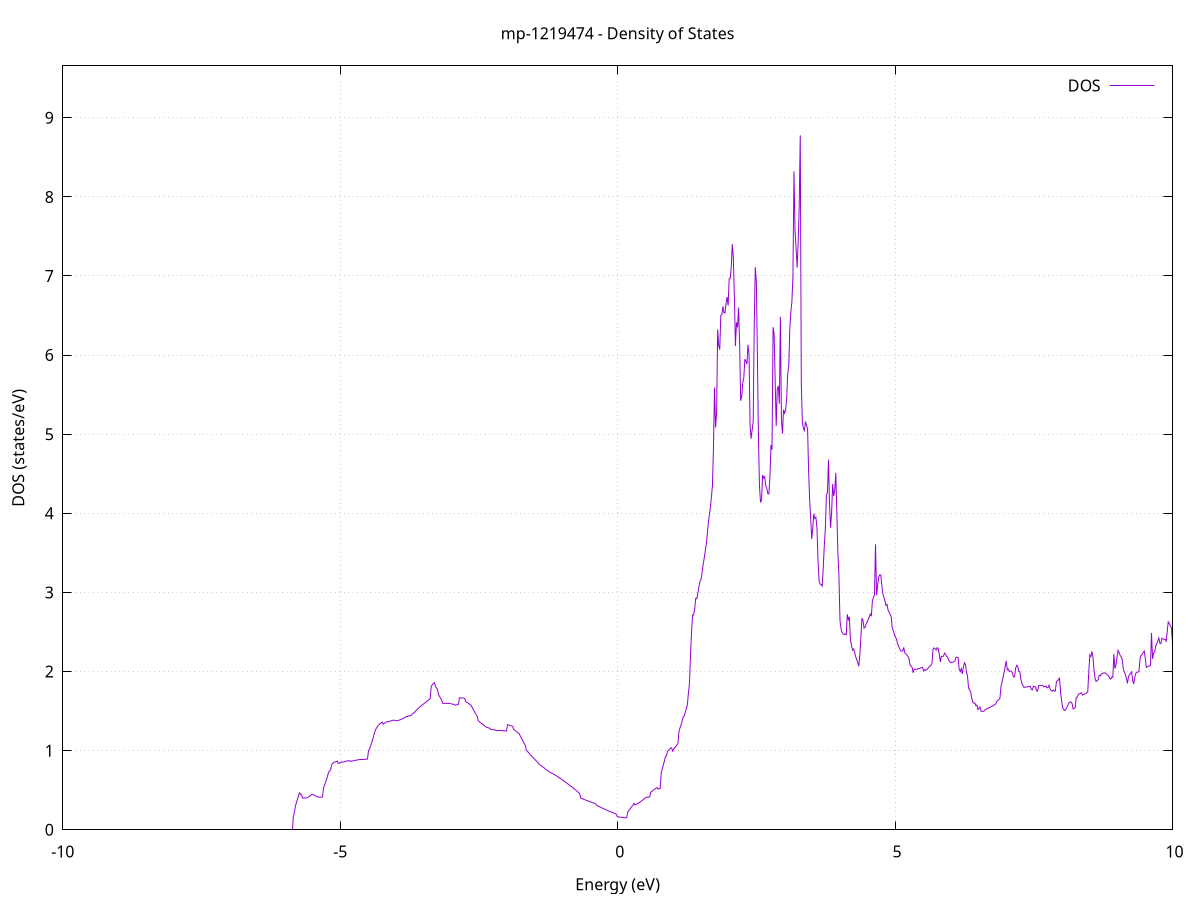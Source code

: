 set title 'mp-1219474 - Density of States'
set xlabel 'Energy (eV)'
set ylabel 'DOS (states/eV)'
set grid
set xrange [-10:10]
set yrange [0:9.656]
set xzeroaxis lt -1
set terminal png size 800,600
set output 'mp-1219474_dos_gnuplot.png'
plot '-' using 1:2 with lines title 'DOS'
-7.561700 0.000000
-7.542900 0.000000
-7.524100 0.000000
-7.505200 0.000000
-7.486400 0.000000
-7.467500 0.000000
-7.448700 0.000000
-7.429800 0.000000
-7.411000 0.000000
-7.392200 0.000000
-7.373300 0.000000
-7.354500 0.000000
-7.335600 0.000000
-7.316800 0.000000
-7.298000 0.000000
-7.279100 0.000000
-7.260300 0.000000
-7.241400 0.000000
-7.222600 0.000000
-7.203700 0.000000
-7.184900 0.000000
-7.166100 0.000000
-7.147200 0.000000
-7.128400 0.000000
-7.109500 0.000000
-7.090700 0.000000
-7.071900 0.000000
-7.053000 0.000000
-7.034200 0.000000
-7.015300 0.000000
-6.996500 0.000000
-6.977600 0.000000
-6.958800 0.000000
-6.940000 0.000000
-6.921100 0.000000
-6.902300 0.000000
-6.883400 0.000000
-6.864600 0.000000
-6.845800 0.000000
-6.826900 0.000000
-6.808100 0.000000
-6.789200 0.000000
-6.770400 0.000000
-6.751500 0.000000
-6.732700 0.000000
-6.713900 0.000000
-6.695000 0.000000
-6.676200 0.000000
-6.657300 0.000000
-6.638500 0.000000
-6.619700 0.000000
-6.600800 0.000000
-6.582000 0.000000
-6.563100 0.000000
-6.544300 0.000000
-6.525400 0.000000
-6.506600 0.000000
-6.487800 0.000000
-6.468900 0.000000
-6.450100 0.000000
-6.431200 0.000000
-6.412400 0.000000
-6.393600 0.000000
-6.374700 0.000000
-6.355900 0.000000
-6.337000 0.000000
-6.318200 0.000000
-6.299300 0.000000
-6.280500 0.000000
-6.261700 0.000000
-6.242800 0.000000
-6.224000 0.000000
-6.205100 0.000000
-6.186300 0.000000
-6.167400 0.000000
-6.148600 0.000000
-6.129800 0.000000
-6.110900 0.000000
-6.092100 0.000000
-6.073200 0.000000
-6.054400 0.000000
-6.035600 0.000000
-6.016700 0.000000
-5.997900 0.000000
-5.979000 0.000000
-5.960200 0.000000
-5.941300 0.000000
-5.922500 0.000000
-5.903700 0.000000
-5.884800 0.000000
-5.866000 0.000000
-5.847100 0.150500
-5.828300 0.216200
-5.809500 0.290000
-5.790600 0.341400
-5.771800 0.384000
-5.752900 0.426600
-5.734100 0.469100
-5.715200 0.445500
-5.696400 0.442000
-5.677600 0.400700
-5.658700 0.401200
-5.639900 0.401600
-5.621000 0.402000
-5.602200 0.404400
-5.583400 0.409700
-5.564500 0.416900
-5.545700 0.427600
-5.526800 0.438400
-5.508000 0.449300
-5.489100 0.443100
-5.470300 0.439900
-5.451500 0.434300
-5.432600 0.419900
-5.413800 0.417000
-5.394900 0.414100
-5.376100 0.411800
-5.357300 0.411600
-5.338400 0.412600
-5.319600 0.415700
-5.300700 0.530000
-5.281900 0.565100
-5.263000 0.603100
-5.244200 0.643900
-5.225400 0.687500
-5.206500 0.733900
-5.187700 0.742200
-5.168800 0.772100
-5.150000 0.828100
-5.131200 0.842100
-5.112300 0.852300
-5.093500 0.855300
-5.074600 0.862200
-5.055800 0.868800
-5.036900 0.839800
-5.018100 0.844400
-4.999300 0.850300
-4.980400 0.857700
-4.961600 0.854500
-4.942700 0.857100
-4.923900 0.860500
-4.905100 0.864600
-4.886200 0.867900
-4.867400 0.870300
-4.848500 0.871900
-4.829700 0.874500
-4.810800 0.865700
-4.792000 0.867700
-4.773200 0.870300
-4.754300 0.873500
-4.735500 0.877400
-4.716600 0.879100
-4.697800 0.881400
-4.679000 0.884900
-4.660100 0.885700
-4.641300 0.889400
-4.622400 0.887400
-4.603600 0.888200
-4.584700 0.889200
-4.565900 0.890200
-4.547100 0.891100
-4.528200 0.892100
-4.509400 0.892900
-4.490500 0.995800
-4.471700 1.023800
-4.452900 1.060000
-4.434000 1.099600
-4.415200 1.142400
-4.396300 1.188600
-4.377500 1.238100
-4.358600 1.271600
-4.339800 1.293300
-4.321000 1.312000
-4.302100 1.327900
-4.283300 1.340800
-4.264400 1.351000
-4.245600 1.360400
-4.226800 1.335700
-4.207900 1.344700
-4.189100 1.351700
-4.170200 1.360900
-4.151400 1.370600
-4.132500 1.365800
-4.113700 1.371100
-4.094900 1.376000
-4.076000 1.379900
-4.057200 1.383100
-4.038300 1.385200
-4.019500 1.384400
-4.000600 1.375700
-3.981800 1.378100
-3.963000 1.381000
-3.944100 1.384600
-3.925300 1.388800
-3.906400 1.393800
-3.887600 1.399900
-3.868800 1.407400
-3.849900 1.414900
-3.831100 1.422500
-3.812200 1.430100
-3.793400 1.431200
-3.774500 1.435900
-3.755700 1.440200
-3.736900 1.444300
-3.718000 1.447900
-3.699200 1.463300
-3.680300 1.474000
-3.661500 1.481100
-3.642700 1.500900
-3.623800 1.513600
-3.605000 1.526500
-3.586100 1.539000
-3.567300 1.550600
-3.548400 1.561900
-3.529600 1.573600
-3.510800 1.583900
-3.491900 1.594100
-3.473100 1.604400
-3.454200 1.614600
-3.435400 1.625200
-3.416600 1.635800
-3.397700 1.646500
-3.378900 1.657300
-3.360000 1.811100
-3.341200 1.831500
-3.322300 1.848200
-3.303500 1.861500
-3.284700 1.815500
-3.265800 1.794900
-3.247000 1.774200
-3.228100 1.710400
-3.209300 1.685200
-3.190500 1.660900
-3.171600 1.638800
-3.152800 1.599300
-3.133900 1.598200
-3.115100 1.597700
-3.096200 1.597900
-3.077400 1.597700
-3.058600 1.597600
-3.039700 1.597800
-3.020900 1.598100
-3.002000 1.592100
-2.983200 1.589600
-2.964400 1.587400
-2.945500 1.585500
-2.926700 1.573900
-2.907800 1.578000
-2.889000 1.581700
-2.870100 1.584600
-2.851300 1.666700
-2.832500 1.667800
-2.813600 1.667700
-2.794800 1.666400
-2.775900 1.663800
-2.757100 1.660100
-2.738300 1.620000
-2.719400 1.612500
-2.700600 1.604300
-2.681700 1.595100
-2.662900 1.580100
-2.644000 1.577300
-2.625200 1.551500
-2.606400 1.526500
-2.587500 1.502400
-2.568700 1.475400
-2.549800 1.455100
-2.531000 1.435400
-2.512200 1.378200
-2.493300 1.367100
-2.474500 1.356400
-2.455600 1.345900
-2.436800 1.335400
-2.417900 1.325200
-2.399100 1.315000
-2.380300 1.305000
-2.361400 1.295100
-2.342600 1.293400
-2.323700 1.287700
-2.304900 1.282300
-2.286100 1.267900
-2.267200 1.266300
-2.248400 1.265200
-2.229500 1.264200
-2.210700 1.259900
-2.191800 1.258100
-2.173000 1.251500
-2.154200 1.256000
-2.135300 1.255100
-2.116500 1.252200
-2.097600 1.252200
-2.078800 1.252000
-2.060000 1.251500
-2.041100 1.250600
-2.022300 1.249100
-2.003400 1.247600
-1.984600 1.328400
-1.965700 1.326700
-1.946900 1.318900
-1.928100 1.316300
-1.909200 1.312300
-1.890400 1.307200
-1.871500 1.266700
-1.852700 1.257000
-1.833800 1.246800
-1.815000 1.235800
-1.796200 1.224000
-1.777300 1.219400
-1.758500 1.190500
-1.739600 1.164700
-1.720800 1.139400
-1.702000 1.114600
-1.683100 1.090500
-1.664300 1.067000
-1.645400 1.006200
-1.626600 0.991300
-1.607700 0.976500
-1.588900 0.961700
-1.570100 0.947400
-1.551200 0.933100
-1.532400 0.919200
-1.513500 0.905600
-1.494700 0.889600
-1.475900 0.876800
-1.457000 0.864200
-1.438200 0.851700
-1.419300 0.829400
-1.400500 0.820100
-1.381600 0.810900
-1.362800 0.801600
-1.344000 0.792300
-1.325100 0.783100
-1.306300 0.768800
-1.287400 0.759600
-1.268600 0.750400
-1.249800 0.741200
-1.230900 0.732200
-1.212100 0.723200
-1.193200 0.714200
-1.174400 0.712400
-1.155500 0.704500
-1.136700 0.696500
-1.117900 0.688300
-1.099000 0.680200
-1.080200 0.671900
-1.061300 0.659000
-1.042500 0.655500
-1.023700 0.645700
-1.004800 0.635700
-0.986000 0.626000
-0.967100 0.615700
-0.948300 0.605900
-0.929400 0.596100
-0.910600 0.586400
-0.891800 0.576800
-0.872900 0.567100
-0.854100 0.555000
-0.835200 0.545400
-0.816400 0.540800
-0.797600 0.527300
-0.778700 0.514100
-0.759900 0.506200
-0.741000 0.493600
-0.722200 0.481200
-0.703300 0.469100
-0.684500 0.457200
-0.665700 0.402400
-0.646800 0.397300
-0.628000 0.392000
-0.609100 0.384200
-0.590300 0.379300
-0.571500 0.374500
-0.552600 0.369500
-0.533800 0.364600
-0.514900 0.359500
-0.496100 0.354400
-0.477200 0.349300
-0.458400 0.344000
-0.439600 0.338800
-0.420700 0.337600
-0.401900 0.329300
-0.383000 0.311100
-0.364200 0.304400
-0.345400 0.297400
-0.326500 0.290900
-0.307700 0.284500
-0.288800 0.278100
-0.270000 0.271900
-0.251100 0.265700
-0.232300 0.259600
-0.213500 0.253600
-0.194600 0.247700
-0.175800 0.242000
-0.156900 0.236400
-0.138100 0.230900
-0.119300 0.225400
-0.100400 0.220100
-0.081600 0.214900
-0.062700 0.208800
-0.043900 0.203700
-0.025000 0.198700
-0.006200 0.165400
0.012600 0.163300
0.031500 0.161300
0.050300 0.159300
0.069200 0.157300
0.088000 0.155300
0.106800 0.153500
0.125700 0.151700
0.144500 0.149800
0.163400 0.152300
0.182200 0.228300
0.201100 0.243600
0.219900 0.259800
0.238700 0.276900
0.257600 0.294900
0.276400 0.313700
0.295300 0.333500
0.314100 0.313100
0.333000 0.320900
0.351800 0.328800
0.370600 0.336600
0.389500 0.344400
0.408300 0.352300
0.427200 0.361800
0.446000 0.372300
0.464800 0.383100
0.483700 0.394100
0.502500 0.405300
0.521400 0.409300
0.540200 0.414900
0.559100 0.410000
0.577900 0.417000
0.596700 0.474800
0.615600 0.484800
0.634400 0.495600
0.653300 0.505900
0.672100 0.515600
0.690900 0.524800
0.709800 0.533500
0.728600 0.514400
0.747500 0.517300
0.766300 0.520500
0.785200 0.718700
0.804000 0.764800
0.822800 0.814600
0.841700 0.867600
0.860500 0.923900
0.879400 0.934200
0.898200 0.991400
0.917000 1.005900
0.935900 1.019200
0.954700 1.031600
0.973600 1.036200
0.992400 0.993200
1.011300 1.017200
1.030100 1.041400
1.048900 1.051500
1.067800 1.070200
1.086600 1.092300
1.105500 1.245900
1.124300 1.288700
1.143100 1.324900
1.162000 1.374800
1.180800 1.426200
1.199700 1.437000
1.218500 1.482100
1.237400 1.529400
1.256200 1.576200
1.275000 1.725900
1.293900 1.843000
1.312700 2.205200
1.331600 2.489300
1.350400 2.717500
1.369200 2.715000
1.388100 2.786900
1.406900 2.924500
1.425800 2.920800
1.444600 2.988000
1.463500 3.064600
1.482300 3.138400
1.501100 3.160900
1.520000 3.240800
1.538800 3.342600
1.557700 3.422300
1.576500 3.509700
1.595300 3.598800
1.614200 3.721900
1.633000 3.871500
1.651900 3.972500
1.670700 4.069800
1.689600 4.205400
1.708400 4.347000
1.727200 4.835800
1.746100 5.589400
1.764900 5.084700
1.783800 5.279600
1.802600 6.324700
1.821400 6.117000
1.840300 6.069700
1.859100 6.501400
1.878000 6.513700
1.896800 6.615800
1.915700 6.535200
1.934500 6.533400
1.953300 6.651600
1.972200 6.733400
1.991000 6.627300
2.009900 6.964100
2.028700 6.970000
2.047500 7.106900
2.066400 7.402900
2.085200 7.228000
2.104100 6.741700
2.122900 6.115100
2.141800 6.413300
2.160600 6.350300
2.179400 6.601200
2.198300 6.148600
2.217100 5.423000
2.236000 5.478800
2.254800 5.653800
2.273700 5.713200
2.292500 5.948700
2.311300 5.922600
2.330200 5.885700
2.349000 6.130500
2.367900 6.006700
2.386700 5.113700
2.405500 4.944800
2.424400 5.056400
2.443200 5.161900
2.462100 6.394900
2.480900 7.112900
2.499800 6.921800
2.518600 6.010000
2.537400 4.971800
2.556300 4.342100
2.575100 4.138400
2.594000 4.166200
2.612800 4.484100
2.631600 4.446300
2.650500 4.463800
2.669300 4.348900
2.688200 4.317000
2.707000 4.248800
2.725900 4.246700
2.744700 4.460200
2.763500 4.863100
2.782400 4.804800
2.801200 6.353000
2.820100 6.264700
2.838900 5.674500
2.857700 5.102700
2.876600 5.571800
2.895400 5.610200
2.914300 5.384600
2.933100 6.483500
2.952000 5.175500
2.970800 5.008100
2.989600 5.310200
3.008500 5.265300
3.027300 5.305300
3.046200 5.447900
3.065000 5.764600
3.083800 5.861600
3.102700 6.329600
3.121500 6.545300
3.140400 6.671600
3.159200 6.996000
3.178100 8.321800
3.196900 7.580600
3.215700 7.350800
3.234600 7.106100
3.253400 7.419900
3.272300 7.883000
3.291100 8.778300
3.309900 5.636000
3.328800 5.151000
3.347600 5.071000
3.366500 5.047000
3.385300 5.160800
3.404200 5.109600
3.423000 5.072400
3.441800 4.534700
3.460700 4.171100
3.479500 3.932800
3.498400 3.675100
3.517200 3.818200
3.536000 3.994500
3.554900 3.934700
3.573700 3.949400
3.592600 3.810400
3.611400 3.406200
3.630300 3.149800
3.649100 3.105400
3.667900 3.100300
3.686800 3.080000
3.705600 3.305900
3.724500 3.594700
3.743300 3.805000
3.762100 4.225400
3.781000 4.261100
3.799800 4.679100
3.818700 4.120500
3.837500 3.817300
3.856400 4.013500
3.875200 4.370200
3.894000 4.217600
3.912900 4.289600
3.931700 4.510600
3.950600 4.006800
3.969400 3.505500
3.988200 3.212300
4.007100 2.646700
4.025900 2.543000
4.044800 2.493600
4.063600 2.475400
4.082500 2.467900
4.101300 2.475000
4.120100 2.465900
4.139000 2.723400
4.157800 2.656200
4.176700 2.691100
4.195500 2.398600
4.214300 2.332500
4.233200 2.271600
4.252000 2.284600
4.270900 2.244800
4.289700 2.189000
4.308600 2.152000
4.327400 2.112300
4.346200 2.067800
4.365100 2.218200
4.383900 2.434500
4.402800 2.674800
4.421600 2.647900
4.440500 2.549400
4.459300 2.559100
4.478100 2.600700
4.497000 2.629300
4.515800 2.658100
4.534700 2.693000
4.553500 2.726300
4.572300 2.699600
4.591200 2.895500
4.610000 2.933900
4.628900 2.969700
4.647700 3.609100
4.666600 2.963700
4.685400 3.092200
4.704200 3.193300
4.723100 3.223300
4.741900 3.220600
4.760800 3.093900
4.779600 2.981300
4.798400 2.939200
4.817300 2.890900
4.836100 2.835000
4.855000 2.849300
4.873800 2.776100
4.892700 2.749800
4.911500 2.723900
4.930300 2.694500
4.949200 2.552100
4.968000 2.511700
4.986900 2.478000
5.005700 2.428400
5.024500 2.416100
5.043400 2.355200
5.062200 2.322500
5.081100 2.290500
5.099900 2.264200
5.118800 2.257000
5.137600 2.260700
5.156400 2.305700
5.175300 2.237100
5.194100 2.222600
5.213000 2.209700
5.231800 2.191100
5.250600 2.166000
5.269500 2.084500
5.288300 2.068600
5.307200 2.053500
5.326000 1.984600
5.344900 2.030100
5.363700 2.030800
5.382500 2.030100
5.401400 2.029700
5.420200 2.036700
5.439100 2.039400
5.457900 2.045300
5.476700 2.050000
5.495600 2.053300
5.514400 2.006000
5.533300 2.023300
5.552100 2.015100
5.571000 2.025500
5.589800 2.038700
5.608600 2.053600
5.627500 2.067200
5.646300 2.079400
5.665200 2.105600
5.684000 2.282100
5.702800 2.298500
5.721700 2.287500
5.740500 2.270400
5.759400 2.302400
5.778200 2.287900
5.797100 2.220300
5.815900 2.122300
5.834700 2.191400
5.853600 2.192700
5.872400 2.195000
5.891300 2.233300
5.910100 2.221600
5.928900 2.189900
5.947800 2.181900
5.966600 2.141100
5.985500 2.124600
6.004300 2.112300
6.023200 2.120000
6.042000 2.117800
6.060800 2.125000
6.079700 2.135000
6.098500 2.181800
6.117400 2.180200
6.136200 2.176400
6.155000 2.033000
6.173900 1.999900
6.192700 2.035800
6.211600 1.969800
6.230400 2.053000
6.249300 2.110500
6.268100 2.090200
6.286900 1.994100
6.305800 1.942000
6.324600 1.790200
6.343500 1.767100
6.362300 1.744100
6.381100 1.666600
6.400000 1.614600
6.418800 1.602100
6.437700 1.602400
6.456500 1.568200
6.475400 1.576500
6.494200 1.518700
6.513000 1.533700
6.531900 1.552100
6.550700 1.497600
6.569600 1.498600
6.588400 1.496300
6.607300 1.503000
6.626100 1.518800
6.644900 1.525600
6.663800 1.532500
6.682600 1.539500
6.701500 1.544400
6.720300 1.551200
6.739100 1.558800
6.758000 1.566100
6.776800 1.573700
6.795700 1.581700
6.814500 1.590700
6.833400 1.624000
6.852200 1.634900
6.871000 1.647200
6.889900 1.660500
6.908700 1.810500
6.927600 1.866600
6.946400 1.927200
6.965200 1.992100
6.984100 2.061500
7.002900 2.135200
7.021800 2.022200
7.040600 2.029800
7.059500 2.002500
7.078300 2.008800
7.097100 2.001900
7.116000 1.982100
7.134800 1.930400
7.153700 1.937700
7.172500 2.040200
7.191300 2.078100
7.210200 2.067200
7.229000 2.004300
7.247900 1.998200
7.266700 1.903100
7.285600 1.851200
7.304400 1.823500
7.323200 1.800900
7.342100 1.801600
7.360900 1.803900
7.379800 1.806800
7.398600 1.808900
7.417400 1.811900
7.436300 1.813200
7.455100 1.775600
7.474000 1.768300
7.492800 1.815700
7.511700 1.810100
7.530500 1.803900
7.549300 1.757400
7.568200 1.752800
7.587000 1.823200
7.605900 1.822600
7.624700 1.822400
7.643500 1.822500
7.662400 1.822900
7.681200 1.807100
7.700100 1.812000
7.718900 1.817700
7.737800 1.794100
7.756600 1.797400
7.775400 1.826900
7.794300 1.776700
7.813100 1.764300
7.832000 1.753500
7.850800 1.766200
7.869600 1.751000
7.888500 1.754300
7.907300 1.866800
7.926200 1.887900
7.945000 1.894400
7.963900 1.922000
7.982700 1.736900
8.001500 1.630200
8.020400 1.540500
8.039200 1.518100
8.058100 1.508100
8.076900 1.523300
8.095700 1.544500
8.114600 1.575800
8.133400 1.603600
8.152300 1.616600
8.171100 1.614000
8.190000 1.596600
8.208800 1.528000
8.227600 1.533200
8.246500 1.543900
8.265300 1.674900
8.284200 1.679200
8.303000 1.712100
8.321800 1.719000
8.340700 1.724800
8.359500 1.730700
8.378400 1.702700
8.397200 1.708600
8.416100 1.715500
8.434900 1.723400
8.453700 1.732200
8.472600 1.743400
8.491400 1.997200
8.510300 2.209600
8.529100 2.190000
8.547900 2.255300
8.566800 2.179300
8.585600 2.017900
8.604500 1.910300
8.623300 1.875200
8.642200 1.883500
8.661000 1.898600
8.679800 1.953700
8.698700 1.946000
8.717500 1.968800
8.736400 1.976800
8.755200 1.981700
8.774100 1.983200
8.792900 1.980700
8.811700 1.969000
8.830600 1.957200
8.849400 1.945600
8.868300 1.914500
8.887100 1.905500
8.905900 1.930800
8.924800 1.924600
8.943600 2.221100
8.962500 2.037000
8.981300 2.085700
9.000200 2.175800
9.019000 2.267900
9.037800 2.241200
9.056700 2.203800
9.075500 2.183900
9.094400 2.151400
9.113200 2.029300
9.132000 1.996800
9.150900 1.966400
9.169700 1.913300
9.188600 1.850500
9.207400 1.938600
9.226300 1.962400
9.245100 1.980200
9.263900 1.997700
9.282800 1.884400
9.301600 1.843400
9.320500 1.930200
9.339300 1.980900
9.358100 1.988000
9.377000 1.993900
9.395800 2.001000
9.414700 2.165500
9.433500 2.202400
9.452400 2.217500
9.471200 2.238900
9.490000 2.258100
9.508900 2.172600
9.527700 2.053700
9.546600 2.059600
9.565400 2.066100
9.584200 2.072800
9.603100 2.080400
9.621900 2.487800
9.640800 2.159200
9.659600 2.236300
9.678500 2.243400
9.697300 2.320500
9.716100 2.354100
9.735000 2.388500
9.753800 2.423300
9.772700 2.357000
9.791500 2.354800
9.810300 2.420300
9.829200 2.411400
9.848000 2.408300
9.866900 2.407400
9.885700 2.384000
9.904600 2.505000
9.923400 2.628500
9.942200 2.606900
9.961100 2.582700
9.979900 2.553100
9.998800 2.380500
10.017600 2.386100
10.036400 2.313100
10.055300 2.341400
10.074100 2.530800
10.093000 2.587600
10.111800 2.635200
10.130700 2.700200
10.149500 3.796600
10.168300 2.942200
10.187200 2.944500
10.206000 2.944700
10.224900 2.942800
10.243700 2.874000
10.262500 2.758400
10.281400 2.709100
10.300200 2.817100
10.319100 2.758900
10.337900 2.796500
10.356800 2.813400
10.375600 2.851800
10.394400 2.817800
10.413300 2.816500
10.432100 2.822800
10.451000 2.827800
10.469800 2.991400
10.488600 2.879400
10.507500 2.628900
10.526300 2.699800
10.545200 2.730300
10.564000 2.744400
10.582900 2.756600
10.601700 2.725000
10.620500 2.720300
10.639400 2.717600
10.658200 2.738900
10.677100 2.785900
10.695900 2.748100
10.714700 2.631100
10.733600 2.561400
10.752400 2.562700
10.771300 2.565900
10.790100 2.539500
10.809000 2.621000
10.827800 2.926600
10.846600 2.916700
10.865500 2.643400
10.884300 2.635900
10.903200 2.645900
10.922000 2.667900
10.940900 2.668400
10.959700 2.716000
10.978500 2.740600
10.997400 2.754700
11.016200 2.774200
11.035100 2.810200
11.053900 2.679000
11.072700 2.609400
11.091600 2.638100
11.110400 2.665500
11.129300 2.685600
11.148100 2.852100
11.167000 2.887000
11.185800 2.909800
11.204600 2.755200
11.223500 2.759700
11.242300 2.922700
11.261200 2.916200
11.280000 2.975200
11.298800 2.999200
11.317700 2.841500
11.336500 2.777600
11.355400 2.780100
11.374200 2.768800
11.393100 2.758700
11.411900 2.714700
11.430700 2.567500
11.449600 2.581500
11.468400 2.620100
11.487300 3.015900
11.506100 2.451500
11.524900 2.443700
11.543800 2.413300
11.562600 2.400100
11.581500 2.385100
11.600300 2.368100
11.619200 2.394700
11.638000 2.377400
11.656800 2.362300
11.675700 2.345100
11.694500 2.317600
11.713400 2.245600
11.732200 2.226800
11.751000 2.222700
11.769900 2.204800
11.788700 2.355100
11.807600 2.371900
11.826400 2.392300
11.845300 2.332200
11.864100 2.415400
11.882900 2.384900
11.901800 2.660100
11.920600 2.579200
11.939500 2.298100
11.958300 2.281000
11.977100 2.263800
11.996000 2.170400
12.014800 2.146300
12.033700 2.151900
12.052500 2.345100
12.071400 2.369400
12.090200 2.369000
12.109000 2.139800
12.127900 2.163000
12.146700 2.187100
12.165600 2.228600
12.184400 2.236500
12.203200 2.513300
12.222100 2.201000
12.240900 2.175300
12.259800 2.127500
12.278600 2.201400
12.297500 2.206500
12.316300 2.283700
12.335100 2.547000
12.354000 2.615000
12.372800 2.427700
12.391700 2.472400
12.410500 2.475200
12.429300 2.447500
12.448200 2.457300
12.467000 2.403400
12.485900 2.477100
12.504700 2.515800
12.523600 2.634400
12.542400 2.473600
12.561200 2.477900
12.580100 2.441800
12.598900 2.531500
12.617800 2.506800
12.636600 2.479200
12.655400 2.450900
12.674300 2.431700
12.693100 2.347800
12.712000 2.311300
12.730800 2.221300
12.749700 2.169600
12.768500 2.153200
12.787300 2.080700
12.806200 2.072100
12.825000 2.088800
12.843900 2.100700
12.862700 2.080700
12.881500 2.058400
12.900400 2.084400
12.919200 2.129500
12.938100 2.124600
12.956900 2.119900
12.975800 2.063500
12.994600 2.073600
13.013400 2.085800
13.032300 2.099000
13.051100 2.048900
13.070000 1.974500
13.088800 1.972600
13.107700 2.021000
13.126500 2.038500
13.145300 2.029800
13.164200 2.041500
13.183000 2.048500
13.201900 2.083400
13.220700 2.171700
13.239500 2.370200
13.258400 2.420100
13.277200 2.548200
13.296100 2.522800
13.314900 2.447800
13.333800 2.232500
13.352600 2.289800
13.371400 2.401800
13.390300 2.405200
13.409100 2.413000
13.428000 2.415100
13.446800 2.299300
13.465600 2.221100
13.484500 2.065300
13.503300 2.020400
13.522200 2.031800
13.541000 2.024000
13.559900 1.955900
13.578700 1.977900
13.597500 1.998100
13.616400 2.018700
13.635200 2.040200
13.654100 2.070300
13.672900 2.085200
13.691700 2.122200
13.710600 2.157500
13.729400 2.192800
13.748300 2.243600
13.767100 2.326400
13.786000 2.404200
13.804800 2.453600
13.823600 2.430200
13.842500 2.409800
13.861300 2.230000
13.880200 2.154500
13.899000 2.097700
13.917800 2.058500
13.936700 2.047600
13.955500 2.243800
13.974400 2.012500
13.993200 1.994600
14.012100 2.016600
14.030900 2.008500
14.049700 2.006600
14.068600 2.006100
14.087400 2.037800
14.106300 1.995500
14.125100 2.059000
14.143900 2.006700
14.162800 1.976300
14.181600 1.977600
14.200500 1.990800
14.219300 2.013200
14.238200 2.025800
14.257000 2.051300
14.275800 2.040000
14.294700 2.063000
14.313500 2.220700
14.332400 2.342200
14.351200 2.416100
14.370000 2.349800
14.388900 2.421400
14.407700 2.487000
14.426600 2.231900
14.445400 2.151000
14.464300 2.186500
14.483100 2.266300
14.501900 2.431700
14.520800 2.475500
14.539600 2.573300
14.558500 2.558900
14.577300 2.608900
14.596100 2.663300
14.615000 2.761100
14.633800 2.836600
14.652700 2.955900
14.671500 3.070400
14.690400 3.021000
14.709200 2.940600
14.728000 2.971100
14.746900 2.892300
14.765700 2.893100
14.784600 3.306100
14.803400 3.009500
14.822200 2.959600
14.841100 2.938700
14.859900 2.917700
14.878800 2.896800
14.897600 2.875800
14.916500 2.800100
14.935300 2.783200
14.954100 2.766300
14.973000 2.887900
14.991800 3.056800
15.010700 3.012400
15.029500 2.900400
15.048300 2.818700
15.067200 2.838000
15.086000 2.804500
15.104900 2.773300
15.123700 2.760400
15.142600 2.703600
15.161400 2.666700
15.180200 2.707400
15.199100 2.734900
15.217900 2.775000
15.236800 2.722600
15.255600 2.720800
15.274500 2.720100
15.293300 2.713500
15.312100 2.718000
15.331000 2.598900
15.349800 2.601000
15.368700 2.654100
15.387500 2.671500
15.406300 2.749200
15.425200 2.768900
15.444000 3.234500
15.462900 2.965700
15.481700 2.925200
15.500600 2.944700
15.519400 2.942600
15.538200 3.020000
15.557100 2.990900
15.575900 2.949800
15.594800 2.940100
15.613600 3.009800
15.632400 3.105100
15.651300 3.132400
15.670100 3.207200
15.689000 3.474400
15.707800 3.250700
15.726700 3.235200
15.745500 3.284700
15.764300 3.381600
15.783200 3.404300
15.802000 3.460100
15.820900 3.520300
15.839700 3.586300
15.858500 3.635100
15.877400 3.658100
15.896200 3.570000
15.915100 3.585700
15.933900 3.601500
15.952800 3.658000
15.971600 3.637100
15.990400 3.582200
16.009300 3.502300
16.028100 3.436300
16.047000 3.389700
16.065800 3.383700
16.084600 3.375800
16.103500 3.500700
16.122300 3.542600
16.141200 3.960200
16.160000 3.578700
16.178900 3.447400
16.197700 3.507300
16.216500 3.517500
16.235400 3.492500
16.254200 3.461900
16.273100 3.416200
16.291900 3.194800
16.310700 3.180800
16.329600 3.168500
16.348400 3.161800
16.367300 3.166100
16.386100 3.182400
16.405000 3.196100
16.423800 3.210800
16.442600 3.212600
16.461500 3.287000
16.480300 3.397100
16.499200 3.455200
16.518000 3.450100
16.536800 3.445100
16.555700 3.672900
16.574500 3.692800
16.593400 3.725400
16.612200 3.610700
16.631100 3.765900
16.649900 3.708500
16.668700 3.684900
16.687600 3.522100
16.706400 3.507700
16.725300 3.528600
16.744100 3.628700
16.762900 3.696800
16.781800 3.691100
16.800600 3.798600
16.819500 3.800100
16.838300 3.710300
16.857200 3.518400
16.876000 3.519400
16.894800 3.524100
16.913700 3.601000
16.932500 3.657100
16.951400 3.729400
16.970200 3.968200
16.989000 4.014900
17.007900 3.750300
17.026700 3.657100
17.045600 3.505900
17.064400 3.633300
17.083300 3.676200
17.102100 3.699600
17.120900 3.816200
17.139800 3.919000
17.158600 3.864600
17.177500 3.816700
17.196300 3.606600
17.215200 3.695600
17.234000 3.617500
17.252800 3.583600
17.271700 3.548400
17.290500 3.437800
17.309400 3.425000
17.328200 3.557900
17.347000 3.538800
17.365900 4.015400
17.384700 3.929400
17.403600 3.715600
17.422400 3.818700
17.441300 3.858500
17.460100 3.853100
17.478900 3.450000
17.497800 3.502600
17.516600 3.550700
17.535500 3.494200
17.554300 3.441200
17.573100 3.427100
17.592000 4.262300
17.610800 3.621800
17.629700 3.617900
17.648500 4.387000
17.667400 3.748300
17.686200 3.698500
17.705000 3.668200
17.723900 3.521300
17.742700 3.407800
17.761600 3.379300
17.780400 3.329300
17.799200 3.487000
17.818100 3.280600
17.836900 3.158500
17.855800 3.132100
17.874600 3.163600
17.893500 3.259300
17.912300 3.352300
17.931100 3.439600
17.950000 3.678600
17.968800 3.811600
17.987700 3.883400
18.006500 4.059900
18.025300 4.105100
18.044200 4.317200
18.063000 4.455000
18.081900 4.570300
18.100700 4.249800
18.119600 4.086700
18.138400 3.920400
18.157200 3.576400
18.176100 3.681700
18.194900 3.673200
18.213800 3.608400
18.232600 3.652400
18.251400 3.569300
18.270300 3.314500
18.289100 3.300300
18.308000 3.398700
18.326800 3.451000
18.345700 3.390500
18.364500 3.440800
18.383300 3.346000
18.402200 3.312200
18.421000 3.285200
18.439900 3.356700
18.458700 3.476500
18.477500 3.500200
18.496400 3.487500
18.515200 3.610700
18.534100 3.674500
18.552900 3.767400
18.571800 3.925300
18.590600 3.821500
18.609400 3.874100
18.628300 3.995000
18.647100 4.022700
18.666000 3.821400
18.684800 3.776900
18.703600 3.729900
18.722500 3.649100
18.741300 3.746500
18.760200 3.945900
18.779000 3.781800
18.797900 3.629200
18.816700 3.929300
18.835500 4.143600
18.854400 3.587000
18.873200 3.633400
18.892100 3.717400
18.910900 3.790600
18.929700 4.064300
18.948600 4.595700
18.967400 4.270100
18.986300 4.150700
19.005100 4.061500
19.024000 3.860400
19.042800 3.804100
19.061600 3.762300
19.080500 3.767900
19.099300 3.922200
19.118200 3.897300
19.137000 3.982800
19.155800 4.082200
19.174700 4.279000
19.193500 4.291500
19.212400 4.318700
19.231200 4.268700
19.250100 4.264400
19.268900 4.263700
19.287700 4.282200
19.306600 4.253000
19.325400 4.110100
19.344300 4.270700
19.363100 4.242700
19.382000 3.946200
19.400800 3.571000
19.419600 3.552800
19.438500 3.469900
19.457300 3.357400
19.476200 3.330900
19.495000 3.295400
19.513800 3.601800
19.532700 3.796900
19.551500 3.963400
19.570400 4.207800
19.589200 4.009800
19.608100 4.020300
19.626900 4.050200
19.645700 4.165200
19.664600 4.271200
19.683400 4.429500
19.702300 4.358000
19.721100 4.660100
19.739900 4.732900
19.758800 4.477900
19.777600 4.454500
19.796500 4.394700
19.815300 4.414000
19.834200 4.581300
19.853000 4.328200
19.871800 4.253600
19.890700 4.183900
19.909500 4.119200
19.928400 4.136000
19.947200 4.588300
19.966000 3.824900
19.984900 3.726000
20.003700 3.788100
20.022600 3.971600
20.041400 3.946700
20.060300 3.985500
20.079100 3.888100
20.097900 3.883400
20.116800 3.914900
20.135600 3.939500
20.154500 3.967400
20.173300 4.029100
20.192100 3.937900
20.211000 3.897100
20.229800 3.757000
20.248700 3.731100
20.267500 3.707100
20.286400 3.840700
20.305200 3.810500
20.324000 3.752100
20.342900 3.822800
20.361700 3.791600
20.380600 3.803700
20.399400 3.769700
20.418200 3.801100
20.437100 3.826500
20.455900 5.389100
20.474800 3.813900
20.493600 3.674700
20.512500 3.494300
20.531300 3.480400
20.550100 3.462200
20.569000 3.462500
20.587800 3.487100
20.606700 3.429600
20.625500 3.457000
20.644300 3.576900
20.663200 3.659900
20.682000 3.643700
20.700900 3.737100
20.719700 4.024900
20.738600 3.902300
20.757400 3.917600
20.776200 3.949000
20.795100 3.773300
20.813900 3.775800
20.832800 3.853000
20.851600 3.851400
20.870400 4.377300
20.889300 4.369100
20.908100 4.531400
20.927000 6.118500
20.945800 5.530400
20.964700 5.399700
20.983500 5.364300
21.002300 5.250100
21.021200 4.971100
21.040000 4.773400
21.058900 4.682400
21.077700 4.385000
21.096500 4.711600
21.115400 3.711000
21.134200 3.612600
21.153100 3.677700
21.171900 4.051400
21.190800 3.830700
21.209600 3.808000
21.228400 3.883700
21.247300 3.912400
21.266100 3.956500
21.285000 4.588900
21.303800 4.093500
21.322600 4.733500
21.341500 4.039000
21.360300 4.281200
21.379200 4.554100
21.398000 4.613800
21.416900 4.323700
21.435700 4.897400
21.454500 4.625000
21.473400 4.923800
21.492200 5.230100
21.511100 5.225200
21.529900 4.823500
21.548800 4.741700
21.567600 4.735500
21.586400 4.750900
21.605300 4.702400
21.624100 4.715600
21.643000 4.734700
21.661800 4.676800
21.680600 4.498300
21.699500 4.397000
21.718300 4.460100
21.737200 4.962700
21.756000 4.323700
21.774900 4.278400
21.793700 4.169300
21.812500 4.165300
21.831400 4.086800
21.850200 4.005200
21.869100 3.994900
21.887900 4.185800
21.906700 4.091700
21.925600 4.023800
21.944400 3.921100
21.963300 4.153900
21.982100 4.192600
22.001000 4.250600
22.019800 4.831400
22.038600 4.205800
22.057500 4.209300
22.076300 4.450300
22.095200 4.379800
22.114000 4.406800
22.132800 4.203100
22.151700 4.263300
22.170500 4.339400
22.189400 4.454800
22.208200 5.717700
22.227100 4.320500
22.245900 4.348400
22.264700 4.445500
22.283600 4.405700
22.302400 4.350300
22.321300 4.335400
22.340100 4.294200
22.358900 4.334900
22.377800 4.205300
22.396600 4.266500
22.415500 4.153100
22.434300 4.041100
22.453200 3.990100
22.472000 4.155000
22.490800 4.159600
22.509700 4.202400
22.528500 4.222400
22.547400 4.365900
22.566200 4.639200
22.585000 4.883600
22.603900 4.815100
22.622700 4.425900
22.641600 4.415900
22.660400 4.570500
22.679300 4.644700
22.698100 4.718400
22.716900 5.426700
22.735800 5.287500
22.754600 5.023700
22.773500 5.239700
22.792300 5.205900
22.811100 5.317700
22.830000 5.432300
22.848800 5.192800
22.867700 5.094000
22.886500 5.015000
22.905400 5.060500
22.924200 5.170600
22.943000 5.382100
22.961900 5.381600
22.980700 5.247300
22.999600 5.259300
23.018400 5.222800
23.037200 5.048800
23.056100 5.055400
23.074900 4.923300
23.093800 4.971600
23.112600 5.136300
23.131500 5.009600
23.150300 5.001300
23.169100 4.794700
23.188000 4.864700
23.206800 4.460100
23.225700 4.477000
23.244500 4.840000
23.263300 4.778600
23.282200 5.515000
23.301000 5.660900
23.319900 5.159400
23.338700 4.671100
23.357600 4.683300
23.376400 4.620400
23.395200 4.555300
23.414100 4.566500
23.432900 4.707500
23.451800 4.739400
23.470600 4.659200
23.489400 4.630700
23.508300 4.852100
23.527100 5.061400
23.546000 5.118300
23.564800 5.192400
23.583700 5.195800
23.602500 5.545900
23.621300 5.576600
23.640200 5.558900
23.659000 5.461000
23.677900 5.939700
23.696700 5.485500
23.715600 4.699900
23.734400 4.843500
23.753200 4.744400
23.772100 4.612800
23.790900 4.403100
23.809800 4.205800
23.828600 4.131700
23.847400 4.058200
23.866300 3.951500
23.885100 3.876200
23.904000 3.944600
23.922800 4.839100
23.941700 4.942900
23.960500 4.732800
23.979300 4.915900
23.998200 4.571100
24.017000 4.460300
24.035900 4.873700
24.054700 4.991100
24.073500 4.897000
24.092400 4.728900
24.111200 4.667800
24.130100 4.650800
24.148900 4.679500
24.167800 5.805100
24.186600 4.372300
24.205400 4.248200
24.224300 4.394100
24.243100 4.690400
24.262000 4.816600
24.280800 4.966300
24.299600 5.052800
24.318500 5.017600
24.337300 5.040400
24.356200 5.043100
24.375000 5.098000
24.393900 5.051100
24.412700 5.053900
24.431500 5.051700
24.450400 5.049100
24.469200 5.410100
24.488100 6.424400
24.506900 5.612900
24.525700 4.753200
24.544600 4.629100
24.563400 4.753100
24.582300 4.678400
24.601100 5.613200
24.620000 5.070300
24.638800 5.246700
24.657600 4.773300
24.676500 4.731800
24.695300 4.880100
24.714200 4.740800
24.733000 4.648900
24.751800 4.717800
24.770700 4.637500
24.789500 4.746100
24.808400 4.931100
24.827200 5.101200
24.846100 4.935800
24.864900 4.964600
24.883700 5.214300
24.902600 5.432900
24.921400 5.478700
24.940300 5.656200
24.959100 5.910600
24.977900 6.025800
24.996800 6.258000
25.015600 7.400500
25.034500 6.652000
25.053300 5.971200
25.072200 5.321600
25.091000 5.208400
25.109800 5.041100
25.128700 4.908600
25.147500 4.828500
25.166400 5.137800
25.185200 5.039500
25.204000 5.258100
25.222900 5.290500
25.241700 5.316000
25.260600 5.704400
25.279400 5.216500
25.298300 5.588900
25.317100 5.731200
25.335900 5.528600
25.354800 6.080700
25.373600 5.440900
25.392500 5.170700
25.411300 5.225900
25.430100 5.262900
25.449000 5.497500
25.467800 5.604700
25.486700 5.370600
25.505500 5.303500
25.524400 5.194900
25.543200 5.015900
25.562000 4.996200
25.580900 4.786400
25.599700 5.035600
25.618600 4.855400
25.637400 4.930200
25.656200 5.010100
25.675100 4.889600
25.693900 4.755800
25.712800 4.726300
25.731600 4.754300
25.750500 4.816900
25.769300 4.841900
25.788100 5.473900
25.807000 5.532400
25.825800 5.598700
25.844700 5.471700
25.863500 5.153500
25.882400 5.083400
25.901200 5.131100
25.920000 5.211400
25.938900 5.232000
25.957700 4.700100
25.976600 4.466600
25.995400 4.412800
26.014200 4.360000
26.033100 4.343500
26.051900 4.366900
26.070800 4.839000
26.089600 5.293000
26.108500 5.370300
26.127300 4.580800
26.146100 4.392700
26.165000 4.260200
26.183800 4.153500
26.202700 4.338400
26.221500 3.838400
26.240300 3.735400
26.259200 3.628600
26.278000 3.487100
26.296900 3.322800
26.315700 4.127900
26.334600 3.014800
26.353400 2.913800
26.372200 2.805900
26.391100 3.217800
26.409900 3.486200
26.428800 3.284800
26.447600 3.248000
26.466400 3.188700
26.485300 2.814000
26.504100 2.629200
26.523000 2.558200
26.541800 2.504800
26.560700 2.400000
26.579500 2.358500
26.598300 2.280200
26.617200 2.212300
26.636000 2.052300
26.654900 2.014900
26.673700 2.003300
26.692500 1.946700
26.711400 1.930900
26.730200 1.879700
26.749100 1.840500
26.767900 1.800300
26.786800 1.780500
26.805600 1.872000
26.824400 1.557300
26.843300 1.254400
26.862100 1.063600
26.881000 1.056600
26.899800 1.041300
26.918600 1.027200
26.937500 1.561900
26.956300 2.274300
26.975200 1.784000
26.994000 1.681800
27.012900 1.573200
27.031700 1.425100
27.050500 1.352000
27.069400 1.411100
27.088200 1.332300
27.107100 1.272200
27.125900 1.217600
27.144700 1.168500
27.163600 1.117000
27.182400 1.058000
27.201300 0.935700
27.220100 0.876300
27.239000 0.843200
27.257800 0.811400
27.276600 0.781100
27.295500 0.752200
27.314300 0.724800
27.333200 0.638200
27.352000 0.606900
27.370800 0.575800
27.389700 0.557100
27.408500 0.540200
27.427400 0.531100
27.446200 0.523100
27.465100 0.425700
27.483900 0.421800
27.502700 0.418100
27.521600 0.414400
27.540400 0.410800
27.559300 0.407400
27.578100 0.404000
27.596900 0.400700
27.615800 0.397400
27.634600 0.541900
27.653500 0.468600
27.672300 0.494100
27.691200 0.517200
27.710000 0.567700
27.728800 0.605000
27.747700 0.642600
27.766500 0.839400
27.785400 0.907100
27.804200 0.979100
27.823000 0.931600
27.841900 0.898900
27.860700 0.863300
27.879600 0.675200
27.898400 0.625200
27.917300 0.577600
27.936100 0.532500
27.954900 0.564300
27.973800 0.533700
27.992600 0.502600
28.011500 0.474300
28.030300 0.448700
28.049200 0.466100
28.068000 0.629300
28.086800 0.612600
28.105700 0.588700
28.124500 0.614000
28.143400 0.689300
28.162200 0.761200
28.181000 0.813100
28.199900 0.812900
28.218700 0.813300
28.237600 0.816400
28.256400 0.794100
28.275300 0.767700
28.294100 0.678400
28.312900 0.583600
28.331800 0.483100
28.350600 0.377100
28.369500 0.265500
28.388300 0.036500
28.407100 0.001600
28.426000 0.000000
28.444800 0.000000
28.463700 0.000000
28.482500 0.000000
28.501400 0.000000
28.520200 0.000000
28.539000 0.000000
28.557900 0.000000
28.576700 0.000000
28.595600 0.000000
28.614400 0.000000
28.633200 0.000000
28.652100 0.000000
28.670900 0.000000
28.689800 0.000000
28.708600 0.000000
28.727500 0.000000
28.746300 0.000000
28.765100 0.000000
28.784000 0.000000
28.802800 0.000000
28.821700 0.000000
28.840500 0.000000
28.859300 0.000000
28.878200 0.000000
28.897000 0.000000
28.915900 0.000000
28.934700 0.000000
28.953600 0.000000
28.972400 0.000000
28.991200 0.000000
29.010100 0.000000
29.028900 0.000000
29.047800 0.000000
29.066600 0.000000
29.085400 0.000000
29.104300 0.000000
29.123100 0.000000
29.142000 0.000000
29.160800 0.000000
29.179700 0.000000
29.198500 0.000000
29.217300 0.000000
29.236200 0.000000
29.255000 0.000000
29.273900 0.000000
29.292700 0.000000
29.311500 0.000000
29.330400 0.000000
29.349200 0.000000
29.368100 0.000000
29.386900 0.000000
29.405800 0.000000
29.424600 0.000000
29.443400 0.000000
29.462300 0.000000
29.481100 0.000000
29.500000 0.000000
29.518800 0.000000
29.537600 0.000000
29.556500 0.000000
29.575300 0.000000
29.594200 0.000000
29.613000 0.000000
29.631900 0.000000
29.650700 0.000000
29.669500 0.000000
29.688400 0.000000
29.707200 0.000000
29.726100 0.000000
29.744900 0.000000
29.763700 0.000000
29.782600 0.000000
29.801400 0.000000
29.820300 0.000000
29.839100 0.000000
29.858000 0.000000
29.876800 0.000000
29.895600 0.000000
29.914500 0.000000
29.933300 0.000000
29.952200 0.000000
29.971000 0.000000
29.989800 0.000000
30.008700 0.000000
30.027500 0.000000
30.046400 0.000000
30.065200 0.000000
30.084100 0.000000
30.102900 0.000000
30.121700 0.000000
e
